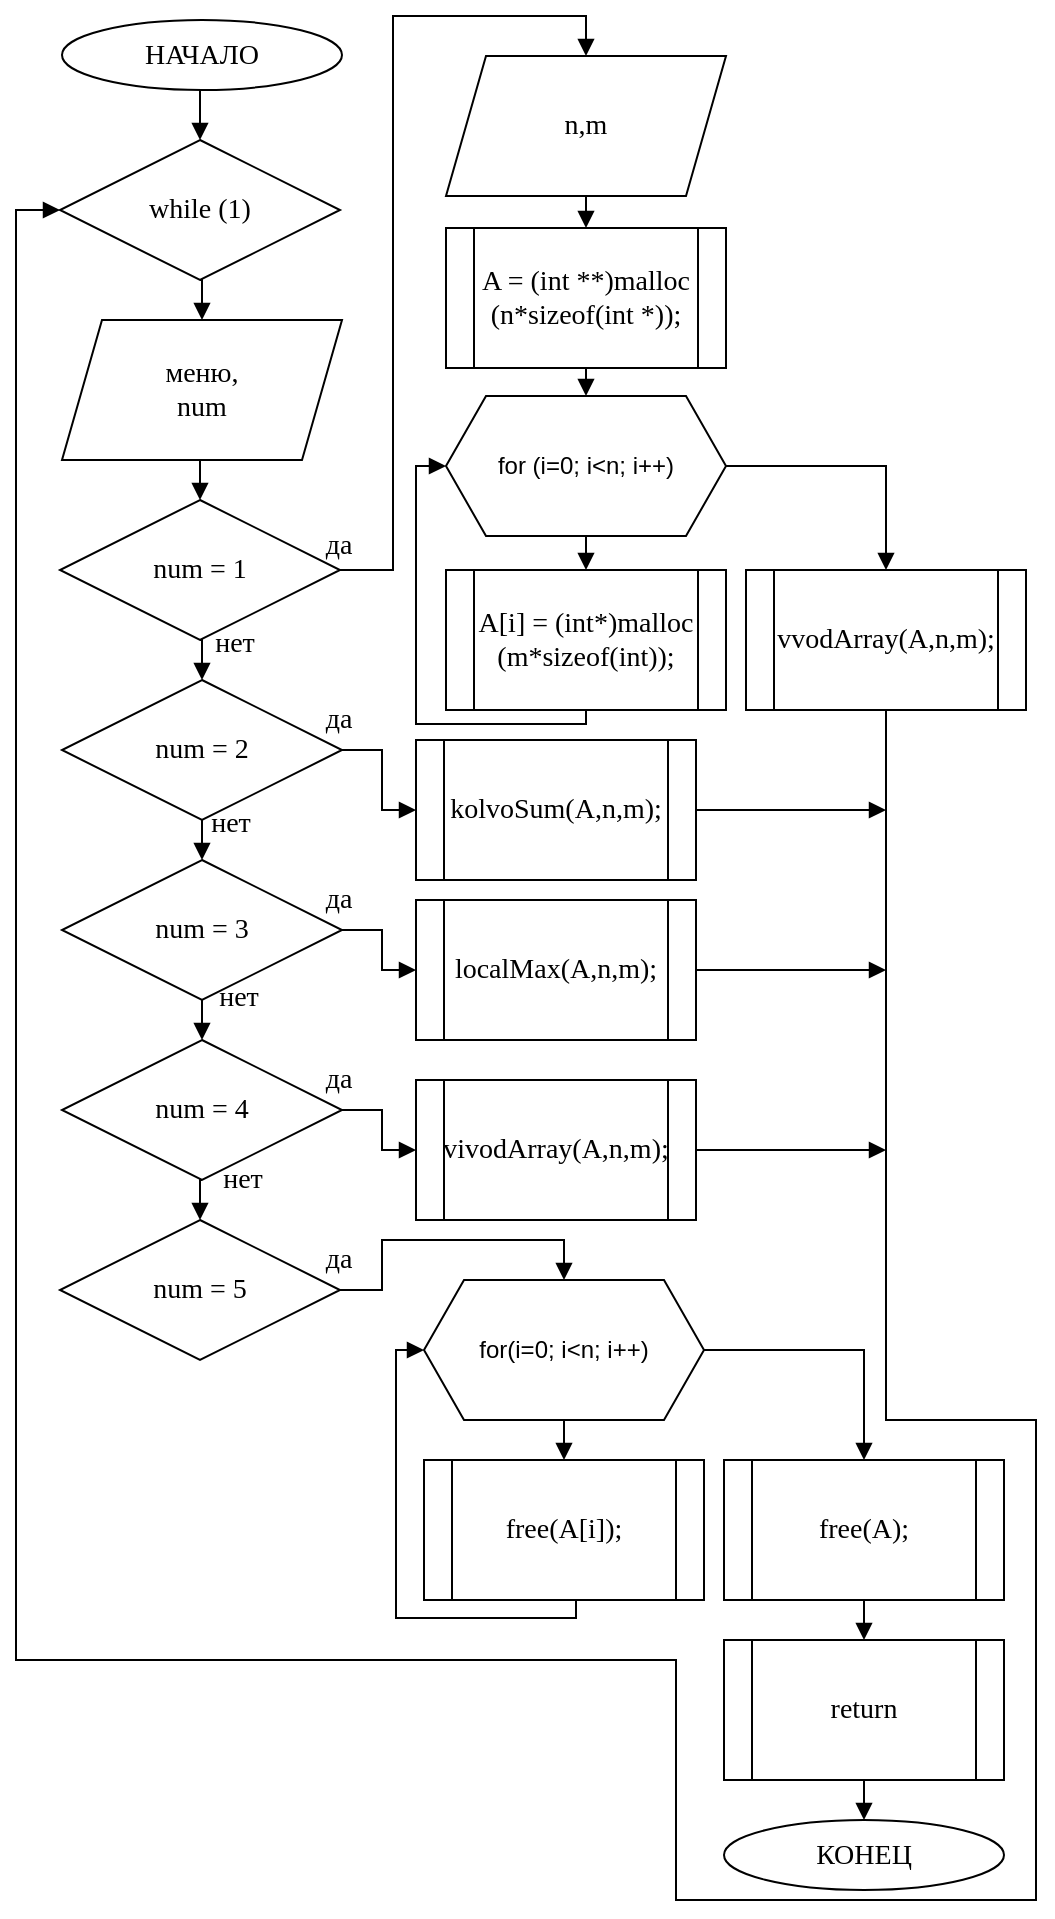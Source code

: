 <mxfile version="13.9.9" type="device" pages="5"><diagram id="yG6jy1OGsoO4sqgGyUKB" name="main"><mxGraphModel dx="525" dy="887" grid="1" gridSize="10" guides="1" tooltips="1" connect="1" arrows="1" fold="1" page="1" pageScale="1" pageWidth="827" pageHeight="1169" math="0" shadow="0"><root><mxCell id="0"/><mxCell id="1" parent="0"/><mxCell id="1uyMwCN823jlHQKxCMM--2" style="edgeStyle=orthogonalEdgeStyle;rounded=0;orthogonalLoop=1;jettySize=auto;html=1;exitX=0.5;exitY=1;exitDx=0;exitDy=0;entryX=0.5;entryY=0;entryDx=0;entryDy=0;endArrow=block;endFill=1;" edge="1" parent="1" source="1uyMwCN823jlHQKxCMM--3" target="1uyMwCN823jlHQKxCMM--5"><mxGeometry relative="1" as="geometry"/></mxCell><mxCell id="1uyMwCN823jlHQKxCMM--3" value="НАЧАЛО" style="ellipse;whiteSpace=wrap;html=1;fontSize=14;fontFamily=Times New Roman;labelBorderColor=none;strokeWidth=1;" vertex="1" parent="1"><mxGeometry x="43" y="22" width="140" height="35" as="geometry"/></mxCell><mxCell id="1uyMwCN823jlHQKxCMM--4" style="edgeStyle=orthogonalEdgeStyle;rounded=0;orthogonalLoop=1;jettySize=auto;html=1;exitX=0.5;exitY=1;exitDx=0;exitDy=0;entryX=0.5;entryY=0;entryDx=0;entryDy=0;endArrow=block;endFill=1;" edge="1" parent="1" source="1uyMwCN823jlHQKxCMM--5" target="1uyMwCN823jlHQKxCMM--7"><mxGeometry relative="1" as="geometry"/></mxCell><mxCell id="1uyMwCN823jlHQKxCMM--5" value="while (1)" style="rhombus;whiteSpace=wrap;html=1;strokeWidth=1;fontFamily=Times New Roman;fontSize=14;" vertex="1" parent="1"><mxGeometry x="42" y="82" width="140" height="70" as="geometry"/></mxCell><mxCell id="1uyMwCN823jlHQKxCMM--6" style="edgeStyle=orthogonalEdgeStyle;rounded=0;orthogonalLoop=1;jettySize=auto;html=1;exitX=0.5;exitY=1;exitDx=0;exitDy=0;entryX=0.5;entryY=0;entryDx=0;entryDy=0;endArrow=block;endFill=1;" edge="1" parent="1" source="1uyMwCN823jlHQKxCMM--7" target="1uyMwCN823jlHQKxCMM--10"><mxGeometry relative="1" as="geometry"/></mxCell><mxCell id="1uyMwCN823jlHQKxCMM--7" value="меню,&lt;br&gt;num" style="shape=parallelogram;perimeter=parallelogramPerimeter;whiteSpace=wrap;html=1;fixedSize=1;strokeWidth=1;fontFamily=Times New Roman;fontSize=14;" vertex="1" parent="1"><mxGeometry x="43" y="172" width="140" height="70" as="geometry"/></mxCell><mxCell id="1uyMwCN823jlHQKxCMM--8" style="edgeStyle=orthogonalEdgeStyle;rounded=0;orthogonalLoop=1;jettySize=auto;html=1;exitX=0.5;exitY=1;exitDx=0;exitDy=0;entryX=0.5;entryY=0;entryDx=0;entryDy=0;endArrow=block;endFill=1;" edge="1" parent="1" source="1uyMwCN823jlHQKxCMM--10" target="1uyMwCN823jlHQKxCMM--13"><mxGeometry relative="1" as="geometry"/></mxCell><mxCell id="1uyMwCN823jlHQKxCMM--94" style="edgeStyle=orthogonalEdgeStyle;rounded=0;orthogonalLoop=1;jettySize=auto;html=1;exitX=1;exitY=0.5;exitDx=0;exitDy=0;entryX=0.5;entryY=0;entryDx=0;entryDy=0;endArrow=block;endFill=1;" edge="1" parent="1" source="1uyMwCN823jlHQKxCMM--10" target="1uyMwCN823jlHQKxCMM--84"><mxGeometry relative="1" as="geometry"/></mxCell><mxCell id="1uyMwCN823jlHQKxCMM--10" value="&lt;span&gt;num = 1&lt;/span&gt;" style="rhombus;whiteSpace=wrap;html=1;strokeWidth=1;fontFamily=Times New Roman;fontSize=14;" vertex="1" parent="1"><mxGeometry x="42" y="262" width="140" height="70" as="geometry"/></mxCell><mxCell id="1uyMwCN823jlHQKxCMM--11" style="edgeStyle=orthogonalEdgeStyle;rounded=0;orthogonalLoop=1;jettySize=auto;html=1;exitX=0.5;exitY=1;exitDx=0;exitDy=0;entryX=0.5;entryY=0;entryDx=0;entryDy=0;endArrow=block;endFill=1;" edge="1" parent="1" source="1uyMwCN823jlHQKxCMM--13" target="1uyMwCN823jlHQKxCMM--16"><mxGeometry relative="1" as="geometry"/></mxCell><mxCell id="1uyMwCN823jlHQKxCMM--98" style="edgeStyle=orthogonalEdgeStyle;rounded=0;orthogonalLoop=1;jettySize=auto;html=1;exitX=1;exitY=0.5;exitDx=0;exitDy=0;entryX=0;entryY=0.5;entryDx=0;entryDy=0;endArrow=block;endFill=1;" edge="1" parent="1" source="1uyMwCN823jlHQKxCMM--13" target="1uyMwCN823jlHQKxCMM--82"><mxGeometry relative="1" as="geometry"/></mxCell><mxCell id="1uyMwCN823jlHQKxCMM--13" value="&lt;span&gt;num = 2&lt;/span&gt;" style="rhombus;whiteSpace=wrap;html=1;strokeWidth=1;fontFamily=Times New Roman;fontSize=14;" vertex="1" parent="1"><mxGeometry x="43" y="352" width="140" height="70" as="geometry"/></mxCell><mxCell id="1uyMwCN823jlHQKxCMM--14" style="edgeStyle=orthogonalEdgeStyle;rounded=0;orthogonalLoop=1;jettySize=auto;html=1;exitX=0.5;exitY=1;exitDx=0;exitDy=0;entryX=0.5;entryY=0;entryDx=0;entryDy=0;endArrow=block;endFill=1;" edge="1" parent="1" source="1uyMwCN823jlHQKxCMM--16" target="1uyMwCN823jlHQKxCMM--19"><mxGeometry relative="1" as="geometry"/></mxCell><mxCell id="1uyMwCN823jlHQKxCMM--97" style="edgeStyle=orthogonalEdgeStyle;rounded=0;orthogonalLoop=1;jettySize=auto;html=1;exitX=1;exitY=0.5;exitDx=0;exitDy=0;endArrow=block;endFill=1;" edge="1" parent="1" source="1uyMwCN823jlHQKxCMM--16" target="1uyMwCN823jlHQKxCMM--83"><mxGeometry relative="1" as="geometry"/></mxCell><mxCell id="1uyMwCN823jlHQKxCMM--16" value="&lt;span&gt;num = 3&lt;/span&gt;" style="rhombus;whiteSpace=wrap;html=1;strokeWidth=1;fontFamily=Times New Roman;fontSize=14;" vertex="1" parent="1"><mxGeometry x="43" y="442" width="140" height="70" as="geometry"/></mxCell><mxCell id="1uyMwCN823jlHQKxCMM--17" style="edgeStyle=orthogonalEdgeStyle;rounded=0;orthogonalLoop=1;jettySize=auto;html=1;exitX=0.5;exitY=1;exitDx=0;exitDy=0;entryX=0.5;entryY=0;entryDx=0;entryDy=0;endArrow=block;endFill=1;" edge="1" parent="1" source="1uyMwCN823jlHQKxCMM--19" target="1uyMwCN823jlHQKxCMM--22"><mxGeometry relative="1" as="geometry"/></mxCell><mxCell id="1uyMwCN823jlHQKxCMM--102" style="edgeStyle=orthogonalEdgeStyle;rounded=0;orthogonalLoop=1;jettySize=auto;html=1;exitX=1;exitY=0.5;exitDx=0;exitDy=0;entryX=0;entryY=0.5;entryDx=0;entryDy=0;endArrow=block;endFill=1;" edge="1" parent="1" source="1uyMwCN823jlHQKxCMM--19" target="1uyMwCN823jlHQKxCMM--99"><mxGeometry relative="1" as="geometry"/></mxCell><mxCell id="1uyMwCN823jlHQKxCMM--19" value="&lt;span&gt;num = 4&lt;/span&gt;" style="rhombus;whiteSpace=wrap;html=1;strokeWidth=1;fontFamily=Times New Roman;fontSize=14;" vertex="1" parent="1"><mxGeometry x="43" y="532" width="140" height="70" as="geometry"/></mxCell><mxCell id="1uyMwCN823jlHQKxCMM--112" style="edgeStyle=orthogonalEdgeStyle;rounded=0;orthogonalLoop=1;jettySize=auto;html=1;exitX=1;exitY=0.5;exitDx=0;exitDy=0;entryX=0.5;entryY=0;entryDx=0;entryDy=0;endArrow=block;endFill=1;" edge="1" parent="1" source="1uyMwCN823jlHQKxCMM--22" target="1uyMwCN823jlHQKxCMM--104"><mxGeometry relative="1" as="geometry"/></mxCell><mxCell id="1uyMwCN823jlHQKxCMM--22" value="&lt;span&gt;num = 5&lt;/span&gt;" style="rhombus;whiteSpace=wrap;html=1;strokeWidth=1;fontFamily=Times New Roman;fontSize=14;" vertex="1" parent="1"><mxGeometry x="42" y="622" width="140" height="70" as="geometry"/></mxCell><mxCell id="1uyMwCN823jlHQKxCMM--66" value="да" style="text;html=1;align=center;verticalAlign=middle;resizable=0;points=[];autosize=1;fontSize=14;fontFamily=Times New Roman;" vertex="1" parent="1"><mxGeometry x="166" y="275" width="30" height="20" as="geometry"/></mxCell><mxCell id="1uyMwCN823jlHQKxCMM--67" value="нет" style="text;html=1;align=center;verticalAlign=middle;resizable=0;points=[];autosize=1;fontSize=14;fontFamily=Times New Roman;" vertex="1" parent="1"><mxGeometry x="109" y="324" width="40" height="20" as="geometry"/></mxCell><mxCell id="1uyMwCN823jlHQKxCMM--68" value="да" style="text;html=1;align=center;verticalAlign=middle;resizable=0;points=[];autosize=1;fontSize=14;fontFamily=Times New Roman;" vertex="1" parent="1"><mxGeometry x="166" y="362" width="30" height="20" as="geometry"/></mxCell><mxCell id="1uyMwCN823jlHQKxCMM--69" value="нет" style="text;html=1;align=center;verticalAlign=middle;resizable=0;points=[];autosize=1;fontSize=14;fontFamily=Times New Roman;" vertex="1" parent="1"><mxGeometry x="107" y="414" width="40" height="20" as="geometry"/></mxCell><mxCell id="1uyMwCN823jlHQKxCMM--71" value="нет" style="text;html=1;align=center;verticalAlign=middle;resizable=0;points=[];autosize=1;fontSize=14;fontFamily=Times New Roman;" vertex="1" parent="1"><mxGeometry x="111" y="501" width="40" height="20" as="geometry"/></mxCell><mxCell id="1uyMwCN823jlHQKxCMM--72" value="да" style="text;html=1;align=center;verticalAlign=middle;resizable=0;points=[];autosize=1;fontSize=14;fontFamily=Times New Roman;" vertex="1" parent="1"><mxGeometry x="166" y="542" width="30" height="20" as="geometry"/></mxCell><mxCell id="1uyMwCN823jlHQKxCMM--73" value="да" style="text;html=1;align=center;verticalAlign=middle;resizable=0;points=[];autosize=1;fontSize=14;fontFamily=Times New Roman;" vertex="1" parent="1"><mxGeometry x="166" y="632" width="30" height="20" as="geometry"/></mxCell><mxCell id="1uyMwCN823jlHQKxCMM--74" value="нет" style="text;html=1;align=center;verticalAlign=middle;resizable=0;points=[];autosize=1;fontSize=14;fontFamily=Times New Roman;" vertex="1" parent="1"><mxGeometry x="113" y="592" width="40" height="20" as="geometry"/></mxCell><mxCell id="1uyMwCN823jlHQKxCMM--77" style="edgeStyle=orthogonalEdgeStyle;rounded=0;orthogonalLoop=1;jettySize=auto;html=1;exitX=0.5;exitY=1;exitDx=0;exitDy=0;entryX=0.5;entryY=0;entryDx=0;entryDy=0;endArrow=block;endFill=1;" edge="1" parent="1" source="1uyMwCN823jlHQKxCMM--78" target="1uyMwCN823jlHQKxCMM--79"><mxGeometry relative="1" as="geometry"/></mxCell><mxCell id="1uyMwCN823jlHQKxCMM--78" value="return" style="shape=process;whiteSpace=wrap;html=1;backgroundOutline=1;strokeWidth=1;fontFamily=Times New Roman;fontSize=14;" vertex="1" parent="1"><mxGeometry x="374.0" y="832" width="140" height="70" as="geometry"/></mxCell><mxCell id="1uyMwCN823jlHQKxCMM--79" value="КОНЕЦ" style="ellipse;whiteSpace=wrap;html=1;fontSize=14;fontFamily=Times New Roman;labelBorderColor=none;strokeWidth=1;" vertex="1" parent="1"><mxGeometry x="374" y="922" width="140" height="35" as="geometry"/></mxCell><mxCell id="1uyMwCN823jlHQKxCMM--92" style="edgeStyle=orthogonalEdgeStyle;rounded=0;orthogonalLoop=1;jettySize=auto;html=1;exitX=0.5;exitY=1;exitDx=0;exitDy=0;entryX=0;entryY=0.5;entryDx=0;entryDy=0;endArrow=block;endFill=1;" edge="1" parent="1" source="1uyMwCN823jlHQKxCMM--80" target="1uyMwCN823jlHQKxCMM--86"><mxGeometry relative="1" as="geometry"><Array as="points"><mxPoint x="305" y="374"/><mxPoint x="220" y="374"/><mxPoint x="220" y="245"/></Array></mxGeometry></mxCell><mxCell id="1uyMwCN823jlHQKxCMM--80" value="A[i] = (int*)malloc&lt;br&gt;(m*sizeof(int));" style="shape=process;whiteSpace=wrap;html=1;backgroundOutline=1;strokeWidth=1;fontFamily=Times New Roman;fontSize=14;" vertex="1" parent="1"><mxGeometry x="235.0" y="297" width="140" height="70" as="geometry"/></mxCell><mxCell id="1uyMwCN823jlHQKxCMM--113" style="edgeStyle=orthogonalEdgeStyle;rounded=0;orthogonalLoop=1;jettySize=auto;html=1;exitX=0.5;exitY=1;exitDx=0;exitDy=0;entryX=0;entryY=0.5;entryDx=0;entryDy=0;endArrow=block;endFill=1;" edge="1" parent="1" source="1uyMwCN823jlHQKxCMM--81" target="1uyMwCN823jlHQKxCMM--5"><mxGeometry relative="1" as="geometry"><Array as="points"><mxPoint x="455" y="722"/><mxPoint x="530" y="722"/><mxPoint x="530" y="962"/><mxPoint x="350" y="962"/><mxPoint x="350" y="842"/><mxPoint x="20" y="842"/><mxPoint x="20" y="117"/></Array></mxGeometry></mxCell><mxCell id="1uyMwCN823jlHQKxCMM--81" value="vvodArray(A,n,m);" style="shape=process;whiteSpace=wrap;html=1;backgroundOutline=1;strokeWidth=1;fontFamily=Times New Roman;fontSize=14;" vertex="1" parent="1"><mxGeometry x="385.0" y="297" width="140" height="70" as="geometry"/></mxCell><mxCell id="1uyMwCN823jlHQKxCMM--116" style="edgeStyle=orthogonalEdgeStyle;rounded=0;orthogonalLoop=1;jettySize=auto;html=1;exitX=1;exitY=0.5;exitDx=0;exitDy=0;endArrow=block;endFill=1;" edge="1" parent="1" source="1uyMwCN823jlHQKxCMM--82"><mxGeometry relative="1" as="geometry"><mxPoint x="455" y="417" as="targetPoint"/></mxGeometry></mxCell><mxCell id="1uyMwCN823jlHQKxCMM--82" value="kolvoSum(A,n,m);" style="shape=process;whiteSpace=wrap;html=1;backgroundOutline=1;strokeWidth=1;fontFamily=Times New Roman;fontSize=14;" vertex="1" parent="1"><mxGeometry x="220.0" y="382" width="140" height="70" as="geometry"/></mxCell><mxCell id="1uyMwCN823jlHQKxCMM--117" style="edgeStyle=orthogonalEdgeStyle;rounded=0;orthogonalLoop=1;jettySize=auto;html=1;exitX=1;exitY=0.5;exitDx=0;exitDy=0;endArrow=block;endFill=1;" edge="1" parent="1" source="1uyMwCN823jlHQKxCMM--83"><mxGeometry relative="1" as="geometry"><mxPoint x="455" y="497" as="targetPoint"/></mxGeometry></mxCell><mxCell id="1uyMwCN823jlHQKxCMM--83" value="localMax(A,n,m);" style="shape=process;whiteSpace=wrap;html=1;backgroundOutline=1;strokeWidth=1;fontFamily=Times New Roman;fontSize=14;" vertex="1" parent="1"><mxGeometry x="220.0" y="462" width="140" height="70" as="geometry"/></mxCell><mxCell id="1uyMwCN823jlHQKxCMM--87" style="edgeStyle=orthogonalEdgeStyle;rounded=0;orthogonalLoop=1;jettySize=auto;html=1;exitX=0.5;exitY=1;exitDx=0;exitDy=0;endArrow=block;endFill=1;entryX=0.5;entryY=0;entryDx=0;entryDy=0;" edge="1" parent="1" source="1uyMwCN823jlHQKxCMM--84" target="1uyMwCN823jlHQKxCMM--85"><mxGeometry relative="1" as="geometry"><mxPoint x="306" y="124" as="targetPoint"/></mxGeometry></mxCell><mxCell id="1uyMwCN823jlHQKxCMM--84" value="n,m" style="shape=parallelogram;perimeter=parallelogramPerimeter;whiteSpace=wrap;html=1;fixedSize=1;strokeWidth=1;fontFamily=Times New Roman;fontSize=14;" vertex="1" parent="1"><mxGeometry x="235" y="40" width="140" height="70" as="geometry"/></mxCell><mxCell id="1uyMwCN823jlHQKxCMM--90" style="edgeStyle=orthogonalEdgeStyle;rounded=0;orthogonalLoop=1;jettySize=auto;html=1;exitX=0.5;exitY=1;exitDx=0;exitDy=0;endArrow=block;endFill=1;" edge="1" parent="1" source="1uyMwCN823jlHQKxCMM--85"><mxGeometry relative="1" as="geometry"><mxPoint x="305" y="210" as="targetPoint"/></mxGeometry></mxCell><mxCell id="1uyMwCN823jlHQKxCMM--85" value="A = (int **)malloc&lt;br&gt;(n*sizeof(int *));" style="shape=process;whiteSpace=wrap;html=1;backgroundOutline=1;strokeWidth=1;fontFamily=Times New Roman;fontSize=14;" vertex="1" parent="1"><mxGeometry x="235.0" y="126" width="140" height="70" as="geometry"/></mxCell><mxCell id="1uyMwCN823jlHQKxCMM--91" style="edgeStyle=orthogonalEdgeStyle;rounded=0;orthogonalLoop=1;jettySize=auto;html=1;exitX=0.5;exitY=1;exitDx=0;exitDy=0;entryX=0.5;entryY=0;entryDx=0;entryDy=0;endArrow=block;endFill=1;" edge="1" parent="1" source="1uyMwCN823jlHQKxCMM--86" target="1uyMwCN823jlHQKxCMM--80"><mxGeometry relative="1" as="geometry"/></mxCell><mxCell id="1uyMwCN823jlHQKxCMM--93" style="edgeStyle=orthogonalEdgeStyle;rounded=0;orthogonalLoop=1;jettySize=auto;html=1;exitX=1;exitY=0.5;exitDx=0;exitDy=0;endArrow=block;endFill=1;entryX=0.5;entryY=0;entryDx=0;entryDy=0;" edge="1" parent="1" source="1uyMwCN823jlHQKxCMM--86" target="1uyMwCN823jlHQKxCMM--81"><mxGeometry relative="1" as="geometry"><mxPoint x="415" y="300" as="targetPoint"/></mxGeometry></mxCell><mxCell id="1uyMwCN823jlHQKxCMM--86" value="for (i=0; i&amp;lt;n; i++)" style="shape=hexagon;perimeter=hexagonPerimeter2;whiteSpace=wrap;html=1;fixedSize=1;" vertex="1" parent="1"><mxGeometry x="235" y="210.0" width="140" height="70" as="geometry"/></mxCell><mxCell id="1uyMwCN823jlHQKxCMM--118" style="edgeStyle=orthogonalEdgeStyle;rounded=0;orthogonalLoop=1;jettySize=auto;html=1;exitX=1;exitY=0.5;exitDx=0;exitDy=0;endArrow=block;endFill=1;" edge="1" parent="1" source="1uyMwCN823jlHQKxCMM--99"><mxGeometry relative="1" as="geometry"><mxPoint x="455" y="587" as="targetPoint"/></mxGeometry></mxCell><mxCell id="1uyMwCN823jlHQKxCMM--99" value="vivodArray(A,n,m);" style="shape=process;whiteSpace=wrap;html=1;backgroundOutline=1;strokeWidth=1;fontFamily=Times New Roman;fontSize=14;" vertex="1" parent="1"><mxGeometry x="220.0" y="552" width="140" height="70" as="geometry"/></mxCell><mxCell id="1uyMwCN823jlHQKxCMM--100" value="да" style="text;html=1;align=center;verticalAlign=middle;resizable=0;points=[];autosize=1;fontSize=14;fontFamily=Times New Roman;" vertex="1" parent="1"><mxGeometry x="166" y="452" width="30" height="20" as="geometry"/></mxCell><mxCell id="1uyMwCN823jlHQKxCMM--107" style="edgeStyle=orthogonalEdgeStyle;rounded=0;orthogonalLoop=1;jettySize=auto;html=1;exitX=0.5;exitY=1;exitDx=0;exitDy=0;entryX=0.5;entryY=0;entryDx=0;entryDy=0;endArrow=block;endFill=1;" edge="1" parent="1" source="1uyMwCN823jlHQKxCMM--104" target="1uyMwCN823jlHQKxCMM--105"><mxGeometry relative="1" as="geometry"/></mxCell><mxCell id="1uyMwCN823jlHQKxCMM--109" style="edgeStyle=orthogonalEdgeStyle;rounded=0;orthogonalLoop=1;jettySize=auto;html=1;exitX=1;exitY=0.5;exitDx=0;exitDy=0;entryX=0.5;entryY=0;entryDx=0;entryDy=0;endArrow=block;endFill=1;" edge="1" parent="1" source="1uyMwCN823jlHQKxCMM--104" target="1uyMwCN823jlHQKxCMM--106"><mxGeometry relative="1" as="geometry"/></mxCell><mxCell id="1uyMwCN823jlHQKxCMM--104" value="for(i=0; i&amp;lt;n; i++)" style="shape=hexagon;perimeter=hexagonPerimeter2;whiteSpace=wrap;html=1;fixedSize=1;" vertex="1" parent="1"><mxGeometry x="224" y="652.0" width="140" height="70" as="geometry"/></mxCell><mxCell id="1uyMwCN823jlHQKxCMM--108" style="edgeStyle=orthogonalEdgeStyle;rounded=0;orthogonalLoop=1;jettySize=auto;html=1;exitX=0.5;exitY=1;exitDx=0;exitDy=0;endArrow=block;endFill=1;" edge="1" parent="1"><mxGeometry relative="1" as="geometry"><mxPoint x="300.0" y="812" as="sourcePoint"/><mxPoint x="224" y="687" as="targetPoint"/><Array as="points"><mxPoint x="300" y="821"/><mxPoint x="210" y="821"/><mxPoint x="210" y="687"/></Array></mxGeometry></mxCell><mxCell id="1uyMwCN823jlHQKxCMM--105" value="free(A[i]);" style="shape=process;whiteSpace=wrap;html=1;backgroundOutline=1;strokeWidth=1;fontFamily=Times New Roman;fontSize=14;" vertex="1" parent="1"><mxGeometry x="224.0" y="742" width="140" height="70" as="geometry"/></mxCell><mxCell id="1uyMwCN823jlHQKxCMM--110" style="edgeStyle=orthogonalEdgeStyle;rounded=0;orthogonalLoop=1;jettySize=auto;html=1;exitX=0.5;exitY=1;exitDx=0;exitDy=0;entryX=0.5;entryY=0;entryDx=0;entryDy=0;endArrow=block;endFill=1;" edge="1" parent="1" source="1uyMwCN823jlHQKxCMM--106" target="1uyMwCN823jlHQKxCMM--78"><mxGeometry relative="1" as="geometry"/></mxCell><mxCell id="1uyMwCN823jlHQKxCMM--106" value="free(A);" style="shape=process;whiteSpace=wrap;html=1;backgroundOutline=1;strokeWidth=1;fontFamily=Times New Roman;fontSize=14;" vertex="1" parent="1"><mxGeometry x="374.0" y="742" width="140" height="70" as="geometry"/></mxCell></root></mxGraphModel></diagram><diagram id="A8A2MqktVMoiJEZGWf7J" name="ввод"><mxGraphModel dx="750" dy="1267" grid="1" gridSize="10" guides="1" tooltips="1" connect="1" arrows="1" fold="1" page="1" pageScale="1" pageWidth="827" pageHeight="1169" math="0" shadow="0"><root><mxCell id="h7mo85aTlhkai6Vdo-GR-0"/><mxCell id="h7mo85aTlhkai6Vdo-GR-1" parent="h7mo85aTlhkai6Vdo-GR-0"/><mxCell id="h7mo85aTlhkai6Vdo-GR-6" style="edgeStyle=orthogonalEdgeStyle;rounded=0;orthogonalLoop=1;jettySize=auto;html=1;exitX=0.5;exitY=1;exitDx=0;exitDy=0;entryX=0.5;entryY=0;entryDx=0;entryDy=0;endArrow=block;endFill=1;" edge="1" parent="h7mo85aTlhkai6Vdo-GR-1" source="h7mo85aTlhkai6Vdo-GR-2" target="h7mo85aTlhkai6Vdo-GR-4"><mxGeometry relative="1" as="geometry"/></mxCell><mxCell id="h7mo85aTlhkai6Vdo-GR-2" value="vvodArray&lt;br&gt;НАЧАЛО" style="ellipse;whiteSpace=wrap;html=1;fontSize=14;fontFamily=Times New Roman;labelBorderColor=none;strokeWidth=1;" vertex="1" parent="h7mo85aTlhkai6Vdo-GR-1"><mxGeometry x="78" y="60" width="140" height="35" as="geometry"/></mxCell><mxCell id="h7mo85aTlhkai6Vdo-GR-3" value="vvodArray&lt;br&gt;КОНЕЦ" style="ellipse;whiteSpace=wrap;html=1;fontSize=14;fontFamily=Times New Roman;labelBorderColor=none;strokeWidth=1;" vertex="1" parent="h7mo85aTlhkai6Vdo-GR-1"><mxGeometry x="208" y="170" width="140" height="35" as="geometry"/></mxCell><mxCell id="h7mo85aTlhkai6Vdo-GR-7" style="edgeStyle=orthogonalEdgeStyle;rounded=0;orthogonalLoop=1;jettySize=auto;html=1;exitX=0.5;exitY=1;exitDx=0;exitDy=0;endArrow=block;endFill=1;" edge="1" parent="h7mo85aTlhkai6Vdo-GR-1" source="h7mo85aTlhkai6Vdo-GR-4" target="h7mo85aTlhkai6Vdo-GR-5"><mxGeometry relative="1" as="geometry"/></mxCell><mxCell id="h7mo85aTlhkai6Vdo-GR-13" style="edgeStyle=orthogonalEdgeStyle;rounded=0;orthogonalLoop=1;jettySize=auto;html=1;exitX=1;exitY=0.5;exitDx=0;exitDy=0;entryX=0.5;entryY=0;entryDx=0;entryDy=0;endArrow=block;endFill=1;" edge="1" parent="h7mo85aTlhkai6Vdo-GR-1" source="h7mo85aTlhkai6Vdo-GR-4" target="h7mo85aTlhkai6Vdo-GR-3"><mxGeometry relative="1" as="geometry"/></mxCell><mxCell id="h7mo85aTlhkai6Vdo-GR-4" value="for(i=0; i&amp;lt;n; i++)" style="shape=hexagon;perimeter=hexagonPerimeter2;whiteSpace=wrap;html=1;fixedSize=1;" vertex="1" parent="h7mo85aTlhkai6Vdo-GR-1"><mxGeometry x="78" y="110.0" width="140" height="70" as="geometry"/></mxCell><mxCell id="h7mo85aTlhkai6Vdo-GR-9" style="edgeStyle=orthogonalEdgeStyle;rounded=0;orthogonalLoop=1;jettySize=auto;html=1;exitX=0.5;exitY=1;exitDx=0;exitDy=0;entryX=0.5;entryY=0;entryDx=0;entryDy=0;endArrow=block;endFill=1;" edge="1" parent="h7mo85aTlhkai6Vdo-GR-1" source="h7mo85aTlhkai6Vdo-GR-5" target="h7mo85aTlhkai6Vdo-GR-8"><mxGeometry relative="1" as="geometry"/></mxCell><mxCell id="h7mo85aTlhkai6Vdo-GR-12" style="edgeStyle=orthogonalEdgeStyle;rounded=0;orthogonalLoop=1;jettySize=auto;html=1;exitX=1;exitY=0.5;exitDx=0;exitDy=0;endArrow=block;endFill=1;entryX=0;entryY=0.5;entryDx=0;entryDy=0;" edge="1" parent="h7mo85aTlhkai6Vdo-GR-1" source="h7mo85aTlhkai6Vdo-GR-5" target="h7mo85aTlhkai6Vdo-GR-4"><mxGeometry relative="1" as="geometry"><mxPoint x="48" y="400" as="targetPoint"/><Array as="points"><mxPoint x="224" y="235"/><mxPoint x="224" y="371"/><mxPoint x="60" y="371"/><mxPoint x="60" y="145"/></Array></mxGeometry></mxCell><mxCell id="h7mo85aTlhkai6Vdo-GR-5" value="for(j=0; j&amp;lt;m; j++)" style="shape=hexagon;perimeter=hexagonPerimeter2;whiteSpace=wrap;html=1;fixedSize=1;" vertex="1" parent="h7mo85aTlhkai6Vdo-GR-1"><mxGeometry x="78" y="200.0" width="140" height="70" as="geometry"/></mxCell><mxCell id="h7mo85aTlhkai6Vdo-GR-10" style="edgeStyle=orthogonalEdgeStyle;rounded=0;orthogonalLoop=1;jettySize=auto;html=1;exitX=0.5;exitY=1;exitDx=0;exitDy=0;entryX=0;entryY=0.5;entryDx=0;entryDy=0;endArrow=block;endFill=1;" edge="1" parent="h7mo85aTlhkai6Vdo-GR-1" source="h7mo85aTlhkai6Vdo-GR-8" target="h7mo85aTlhkai6Vdo-GR-5"><mxGeometry relative="1" as="geometry"><Array as="points"><mxPoint x="148" y="367"/><mxPoint x="63" y="367"/><mxPoint x="63" y="235"/></Array></mxGeometry></mxCell><mxCell id="h7mo85aTlhkai6Vdo-GR-8" value="A[i][j]" style="shape=parallelogram;perimeter=parallelogramPerimeter;whiteSpace=wrap;html=1;fixedSize=1;strokeWidth=1;fontFamily=Times New Roman;fontSize=14;" vertex="1" parent="h7mo85aTlhkai6Vdo-GR-1"><mxGeometry x="78" y="290" width="140" height="70" as="geometry"/></mxCell></root></mxGraphModel></diagram><diagram id="p9JCgt8P5Qh8OeOb9I8c" name="вывод"><mxGraphModel dx="525" dy="887" grid="1" gridSize="10" guides="1" tooltips="1" connect="1" arrows="1" fold="1" page="1" pageScale="1" pageWidth="827" pageHeight="1169" math="0" shadow="0"><root><mxCell id="rXqGkybELONeXIQo8zXQ-0"/><mxCell id="rXqGkybELONeXIQo8zXQ-1" parent="rXqGkybELONeXIQo8zXQ-0"/><mxCell id="IZ6fj08aH6ofmAjjWkL8-0" style="edgeStyle=orthogonalEdgeStyle;rounded=0;orthogonalLoop=1;jettySize=auto;html=1;exitX=0.5;exitY=1;exitDx=0;exitDy=0;entryX=0.5;entryY=0;entryDx=0;entryDy=0;endArrow=block;endFill=1;" edge="1" parent="rXqGkybELONeXIQo8zXQ-1" source="IZ6fj08aH6ofmAjjWkL8-1" target="IZ6fj08aH6ofmAjjWkL8-5"><mxGeometry relative="1" as="geometry"/></mxCell><mxCell id="IZ6fj08aH6ofmAjjWkL8-1" value="vivodArray&lt;br&gt;НАЧАЛО" style="ellipse;whiteSpace=wrap;html=1;fontSize=14;fontFamily=Times New Roman;labelBorderColor=none;strokeWidth=1;" vertex="1" parent="rXqGkybELONeXIQo8zXQ-1"><mxGeometry x="78" y="60" width="140" height="35" as="geometry"/></mxCell><mxCell id="IZ6fj08aH6ofmAjjWkL8-2" value="vivodArray&lt;br&gt;КОНЕЦ" style="ellipse;whiteSpace=wrap;html=1;fontSize=14;fontFamily=Times New Roman;labelBorderColor=none;strokeWidth=1;" vertex="1" parent="rXqGkybELONeXIQo8zXQ-1"><mxGeometry x="208" y="170" width="140" height="35" as="geometry"/></mxCell><mxCell id="IZ6fj08aH6ofmAjjWkL8-3" style="edgeStyle=orthogonalEdgeStyle;rounded=0;orthogonalLoop=1;jettySize=auto;html=1;exitX=0.5;exitY=1;exitDx=0;exitDy=0;endArrow=block;endFill=1;" edge="1" parent="rXqGkybELONeXIQo8zXQ-1" source="IZ6fj08aH6ofmAjjWkL8-5" target="IZ6fj08aH6ofmAjjWkL8-8"><mxGeometry relative="1" as="geometry"/></mxCell><mxCell id="IZ6fj08aH6ofmAjjWkL8-4" style="edgeStyle=orthogonalEdgeStyle;rounded=0;orthogonalLoop=1;jettySize=auto;html=1;exitX=1;exitY=0.5;exitDx=0;exitDy=0;entryX=0.5;entryY=0;entryDx=0;entryDy=0;endArrow=block;endFill=1;" edge="1" parent="rXqGkybELONeXIQo8zXQ-1" source="IZ6fj08aH6ofmAjjWkL8-5" target="IZ6fj08aH6ofmAjjWkL8-2"><mxGeometry relative="1" as="geometry"/></mxCell><mxCell id="IZ6fj08aH6ofmAjjWkL8-5" value="for(i=0; i&amp;lt;n; i++)" style="shape=hexagon;perimeter=hexagonPerimeter2;whiteSpace=wrap;html=1;fixedSize=1;" vertex="1" parent="rXqGkybELONeXIQo8zXQ-1"><mxGeometry x="78" y="110.0" width="140" height="70" as="geometry"/></mxCell><mxCell id="IZ6fj08aH6ofmAjjWkL8-6" style="edgeStyle=orthogonalEdgeStyle;rounded=0;orthogonalLoop=1;jettySize=auto;html=1;exitX=0.5;exitY=1;exitDx=0;exitDy=0;entryX=0.5;entryY=0;entryDx=0;entryDy=0;endArrow=block;endFill=1;" edge="1" parent="rXqGkybELONeXIQo8zXQ-1" source="IZ6fj08aH6ofmAjjWkL8-8" target="IZ6fj08aH6ofmAjjWkL8-10"><mxGeometry relative="1" as="geometry"/></mxCell><mxCell id="IZ6fj08aH6ofmAjjWkL8-7" style="edgeStyle=orthogonalEdgeStyle;rounded=0;orthogonalLoop=1;jettySize=auto;html=1;exitX=1;exitY=0.5;exitDx=0;exitDy=0;endArrow=block;endFill=1;entryX=0;entryY=0.5;entryDx=0;entryDy=0;" edge="1" parent="rXqGkybELONeXIQo8zXQ-1" source="IZ6fj08aH6ofmAjjWkL8-8" target="IZ6fj08aH6ofmAjjWkL8-5"><mxGeometry relative="1" as="geometry"><mxPoint x="48" y="400" as="targetPoint"/><Array as="points"><mxPoint x="224" y="235"/><mxPoint x="224" y="371"/><mxPoint x="60" y="371"/><mxPoint x="60" y="145"/></Array></mxGeometry></mxCell><mxCell id="IZ6fj08aH6ofmAjjWkL8-8" value="for(j=0; j&amp;lt;m; j++)" style="shape=hexagon;perimeter=hexagonPerimeter2;whiteSpace=wrap;html=1;fixedSize=1;" vertex="1" parent="rXqGkybELONeXIQo8zXQ-1"><mxGeometry x="78" y="200.0" width="140" height="70" as="geometry"/></mxCell><mxCell id="IZ6fj08aH6ofmAjjWkL8-9" style="edgeStyle=orthogonalEdgeStyle;rounded=0;orthogonalLoop=1;jettySize=auto;html=1;exitX=0.5;exitY=1;exitDx=0;exitDy=0;entryX=0;entryY=0.5;entryDx=0;entryDy=0;endArrow=block;endFill=1;" edge="1" parent="rXqGkybELONeXIQo8zXQ-1" source="IZ6fj08aH6ofmAjjWkL8-10" target="IZ6fj08aH6ofmAjjWkL8-8"><mxGeometry relative="1" as="geometry"><Array as="points"><mxPoint x="148" y="367"/><mxPoint x="63" y="367"/><mxPoint x="63" y="235"/></Array></mxGeometry></mxCell><mxCell id="IZ6fj08aH6ofmAjjWkL8-10" value="A[i][j]" style="shape=parallelogram;perimeter=parallelogramPerimeter;whiteSpace=wrap;html=1;fixedSize=1;strokeWidth=1;fontFamily=Times New Roman;fontSize=14;" vertex="1" parent="rXqGkybELONeXIQo8zXQ-1"><mxGeometry x="78" y="290" width="140" height="70" as="geometry"/></mxCell></root></mxGraphModel></diagram><diagram id="UnTgD0lv0QohuvlrAlfv" name="колвосум"><mxGraphModel dx="618" dy="1044" grid="1" gridSize="10" guides="1" tooltips="1" connect="1" arrows="1" fold="1" page="1" pageScale="1" pageWidth="827" pageHeight="1169" math="0" shadow="0"><root><mxCell id="1IYeL_J0NbPlq3miS92U-0"/><mxCell id="1IYeL_J0NbPlq3miS92U-1" parent="1IYeL_J0NbPlq3miS92U-0"/><mxCell id="1IYeL_J0NbPlq3miS92U-2" value="kolvoSum&lt;br&gt;НАЧАЛО" style="ellipse;whiteSpace=wrap;html=1;fontSize=14;fontFamily=Times New Roman;labelBorderColor=none;strokeWidth=1;" vertex="1" parent="1IYeL_J0NbPlq3miS92U-1"><mxGeometry x="219" y="205" width="140" height="35" as="geometry"/></mxCell><mxCell id="1IYeL_J0NbPlq3miS92U-3" value="kolvoSum&lt;br&gt;КОНЕЦ" style="ellipse;whiteSpace=wrap;html=1;fontSize=14;fontFamily=Times New Roman;labelBorderColor=none;strokeWidth=1;" vertex="1" parent="1IYeL_J0NbPlq3miS92U-1"><mxGeometry x="343" y="320" width="140" height="35" as="geometry"/></mxCell><mxCell id="Ds2vbgsXqm8i8hJv-bDA-0" style="edgeStyle=orthogonalEdgeStyle;rounded=0;orthogonalLoop=1;jettySize=auto;html=1;exitX=0.5;exitY=1;exitDx=0;exitDy=0;entryX=0.5;entryY=0;entryDx=0;entryDy=0;endArrow=block;endFill=1;" edge="1" parent="1IYeL_J0NbPlq3miS92U-1" target="Ds2vbgsXqm8i8hJv-bDA-4" source="1IYeL_J0NbPlq3miS92U-2"><mxGeometry relative="1" as="geometry"><mxPoint x="288" y="240" as="sourcePoint"/></mxGeometry></mxCell><mxCell id="Ds2vbgsXqm8i8hJv-bDA-2" style="edgeStyle=orthogonalEdgeStyle;rounded=0;orthogonalLoop=1;jettySize=auto;html=1;exitX=0.5;exitY=1;exitDx=0;exitDy=0;endArrow=block;endFill=1;" edge="1" parent="1IYeL_J0NbPlq3miS92U-1" source="Ds2vbgsXqm8i8hJv-bDA-4" target="Ds2vbgsXqm8i8hJv-bDA-7"><mxGeometry relative="1" as="geometry"/></mxCell><mxCell id="Ds2vbgsXqm8i8hJv-bDA-3" style="edgeStyle=orthogonalEdgeStyle;rounded=0;orthogonalLoop=1;jettySize=auto;html=1;exitX=1;exitY=0.5;exitDx=0;exitDy=0;entryX=0.5;entryY=0;entryDx=0;entryDy=0;endArrow=block;endFill=1;" edge="1" parent="1IYeL_J0NbPlq3miS92U-1" source="Ds2vbgsXqm8i8hJv-bDA-4" target="1IYeL_J0NbPlq3miS92U-3"><mxGeometry relative="1" as="geometry"><mxPoint x="414" y="320.0" as="targetPoint"/></mxGeometry></mxCell><mxCell id="Ds2vbgsXqm8i8hJv-bDA-4" value="for(i=0; i&amp;lt;n; i++)" style="shape=hexagon;perimeter=hexagonPerimeter2;whiteSpace=wrap;html=1;fixedSize=1;" vertex="1" parent="1IYeL_J0NbPlq3miS92U-1"><mxGeometry x="218" y="255.0" width="140" height="70" as="geometry"/></mxCell><mxCell id="Ds2vbgsXqm8i8hJv-bDA-5" style="edgeStyle=orthogonalEdgeStyle;rounded=0;orthogonalLoop=1;jettySize=auto;html=1;exitX=0.5;exitY=1;exitDx=0;exitDy=0;entryX=0.5;entryY=0;entryDx=0;entryDy=0;endArrow=block;endFill=1;" edge="1" parent="1IYeL_J0NbPlq3miS92U-1" source="Ds2vbgsXqm8i8hJv-bDA-7"><mxGeometry relative="1" as="geometry"><mxPoint x="288" y="435" as="targetPoint"/></mxGeometry></mxCell><mxCell id="Ds2vbgsXqm8i8hJv-bDA-6" style="edgeStyle=orthogonalEdgeStyle;rounded=0;orthogonalLoop=1;jettySize=auto;html=1;exitX=1;exitY=0.5;exitDx=0;exitDy=0;endArrow=block;endFill=1;entryX=0;entryY=0.5;entryDx=0;entryDy=0;" edge="1" parent="1IYeL_J0NbPlq3miS92U-1" source="Ds2vbgsXqm8i8hJv-bDA-7" target="Ds2vbgsXqm8i8hJv-bDA-4"><mxGeometry relative="1" as="geometry"><mxPoint x="188" y="545" as="targetPoint"/><Array as="points"><mxPoint x="460" y="380"/><mxPoint x="460" y="580"/><mxPoint x="190" y="580"/><mxPoint x="190" y="290"/></Array></mxGeometry></mxCell><mxCell id="Ds2vbgsXqm8i8hJv-bDA-7" value="for(j=0; j&amp;lt;m; j++)" style="shape=hexagon;perimeter=hexagonPerimeter2;whiteSpace=wrap;html=1;fixedSize=1;" vertex="1" parent="1IYeL_J0NbPlq3miS92U-1"><mxGeometry x="218" y="345.0" width="140" height="70" as="geometry"/></mxCell><mxCell id="Ds2vbgsXqm8i8hJv-bDA-12" style="edgeStyle=orthogonalEdgeStyle;rounded=0;orthogonalLoop=1;jettySize=auto;html=1;exitX=1;exitY=0.5;exitDx=0;exitDy=0;entryX=0.5;entryY=0;entryDx=0;entryDy=0;endArrow=block;endFill=1;" edge="1" parent="1IYeL_J0NbPlq3miS92U-1" source="Ds2vbgsXqm8i8hJv-bDA-10" target="Ds2vbgsXqm8i8hJv-bDA-11"><mxGeometry relative="1" as="geometry"/></mxCell><mxCell id="Ds2vbgsXqm8i8hJv-bDA-15" style="edgeStyle=orthogonalEdgeStyle;rounded=0;orthogonalLoop=1;jettySize=auto;html=1;exitX=0;exitY=0.5;exitDx=0;exitDy=0;entryX=0;entryY=0.5;entryDx=0;entryDy=0;endArrow=block;endFill=1;" edge="1" parent="1IYeL_J0NbPlq3miS92U-1" source="Ds2vbgsXqm8i8hJv-bDA-10" target="Ds2vbgsXqm8i8hJv-bDA-7"><mxGeometry relative="1" as="geometry"/></mxCell><mxCell id="Ds2vbgsXqm8i8hJv-bDA-10" value="A[i][j]&amp;lt; 0&amp;nbsp;и&lt;br&gt;&amp;nbsp;A[i][j]%2!=0" style="rhombus;whiteSpace=wrap;html=1;strokeWidth=1;fontFamily=Times New Roman;fontSize=14;" vertex="1" parent="1IYeL_J0NbPlq3miS92U-1"><mxGeometry x="218" y="430" width="140" height="70" as="geometry"/></mxCell><mxCell id="Ds2vbgsXqm8i8hJv-bDA-11" value="&lt;div&gt;kol++;&lt;/div&gt;&lt;div&gt;&lt;span&gt;&#9;&#9;&#9;&#9;&lt;/span&gt;sum+=(A[i][j]);&lt;/div&gt;" style="rounded=0;whiteSpace=wrap;html=1;strokeWidth=1;fontFamily=Times New Roman;fontSize=14;" vertex="1" parent="1IYeL_J0NbPlq3miS92U-1"><mxGeometry x="310" y="500" width="140" height="70" as="geometry"/></mxCell><mxCell id="Ds2vbgsXqm8i8hJv-bDA-13" value="да" style="text;html=1;align=center;verticalAlign=middle;resizable=0;points=[];autosize=1;fontSize=14;fontFamily=Times New Roman;" vertex="1" parent="1IYeL_J0NbPlq3miS92U-1"><mxGeometry x="342" y="442" width="30" height="20" as="geometry"/></mxCell><mxCell id="Ds2vbgsXqm8i8hJv-bDA-14" value="нет" style="text;html=1;align=center;verticalAlign=middle;resizable=0;points=[];autosize=1;fontSize=14;fontFamily=Times New Roman;" vertex="1" parent="1IYeL_J0NbPlq3miS92U-1"><mxGeometry x="200" y="440" width="40" height="20" as="geometry"/></mxCell></root></mxGraphModel></diagram><diagram id="-2tRqLt7cR0pb8I3RV-h" name="локалМАКС"><mxGraphModel dx="1500" dy="2534" grid="1" gridSize="10" guides="1" tooltips="1" connect="1" arrows="1" fold="1" page="1" pageScale="1" pageWidth="827" pageHeight="1169" math="0" shadow="0"><root><mxCell id="snuxgRB5W7oraJJHBRb6-0"/><mxCell id="snuxgRB5W7oraJJHBRb6-1" parent="snuxgRB5W7oraJJHBRb6-0"/><mxCell id="snuxgRB5W7oraJJHBRb6-5" style="edgeStyle=orthogonalEdgeStyle;rounded=0;orthogonalLoop=1;jettySize=auto;html=1;exitX=0.5;exitY=1;exitDx=0;exitDy=0;entryX=0.5;entryY=0;entryDx=0;entryDy=0;endArrow=block;endFill=1;" edge="1" parent="snuxgRB5W7oraJJHBRb6-1" source="snuxgRB5W7oraJJHBRb6-2" target="snuxgRB5W7oraJJHBRb6-4"><mxGeometry relative="1" as="geometry"/></mxCell><mxCell id="snuxgRB5W7oraJJHBRb6-2" value="localMax&lt;br&gt;НАЧАЛО" style="ellipse;whiteSpace=wrap;html=1;fontSize=14;fontFamily=Times New Roman;labelBorderColor=none;strokeWidth=1;" vertex="1" parent="snuxgRB5W7oraJJHBRb6-1"><mxGeometry x="175" y="200" width="140" height="35" as="geometry"/></mxCell><mxCell id="snuxgRB5W7oraJJHBRb6-3" value="localMax&lt;br&gt;КОНЕЦ" style="ellipse;whiteSpace=wrap;html=1;fontSize=14;fontFamily=Times New Roman;labelBorderColor=none;strokeWidth=1;" vertex="1" parent="snuxgRB5W7oraJJHBRb6-1"><mxGeometry x="661" y="402.5" width="140" height="35" as="geometry"/></mxCell><mxCell id="pjjoRwUsM1ZfSBWL_4U8-8" style="edgeStyle=orthogonalEdgeStyle;rounded=0;orthogonalLoop=1;jettySize=auto;html=1;exitX=0.5;exitY=1;exitDx=0;exitDy=0;entryX=0.5;entryY=0;entryDx=0;entryDy=0;endArrow=block;endFill=1;" edge="1" parent="snuxgRB5W7oraJJHBRb6-1" source="snuxgRB5W7oraJJHBRb6-4" target="pjjoRwUsM1ZfSBWL_4U8-4"><mxGeometry relative="1" as="geometry"/></mxCell><mxCell id="snuxgRB5W7oraJJHBRb6-4" value="&lt;div&gt;n+=2;&lt;/div&gt;&lt;div&gt;&lt;span&gt;&#9;&lt;/span&gt;m+=2;&lt;/div&gt;" style="rounded=0;whiteSpace=wrap;html=1;strokeWidth=1;fontFamily=Times New Roman;fontSize=14;" vertex="1" parent="snuxgRB5W7oraJJHBRb6-1"><mxGeometry x="175" y="250" width="140" height="70" as="geometry"/></mxCell><mxCell id="pjjoRwUsM1ZfSBWL_4U8-0" style="edgeStyle=orthogonalEdgeStyle;rounded=0;orthogonalLoop=1;jettySize=auto;html=1;exitX=0.5;exitY=1;exitDx=0;exitDy=0;entryX=0;entryY=0.5;entryDx=0;entryDy=0;endArrow=block;endFill=1;" edge="1" parent="snuxgRB5W7oraJJHBRb6-1" source="pjjoRwUsM1ZfSBWL_4U8-1" target="pjjoRwUsM1ZfSBWL_4U8-7"><mxGeometry relative="1" as="geometry"><Array as="points"><mxPoint x="245" y="584.5"/><mxPoint x="160" y="584.5"/><mxPoint x="160" y="455.5"/></Array></mxGeometry></mxCell><mxCell id="pjjoRwUsM1ZfSBWL_4U8-1" value="A2[i] = (int*)&lt;br&gt;malloc&lt;br&gt;(m*sizeof(int));" style="shape=process;whiteSpace=wrap;html=1;backgroundOutline=1;strokeWidth=1;fontFamily=Times New Roman;fontSize=14;" vertex="1" parent="snuxgRB5W7oraJJHBRb6-1"><mxGeometry x="175.0" y="507.5" width="140" height="70" as="geometry"/></mxCell><mxCell id="pjjoRwUsM1ZfSBWL_4U8-3" style="edgeStyle=orthogonalEdgeStyle;rounded=0;orthogonalLoop=1;jettySize=auto;html=1;exitX=0.5;exitY=1;exitDx=0;exitDy=0;endArrow=block;endFill=1;" edge="1" parent="snuxgRB5W7oraJJHBRb6-1" source="pjjoRwUsM1ZfSBWL_4U8-4"><mxGeometry relative="1" as="geometry"><mxPoint x="245" y="420.5" as="targetPoint"/></mxGeometry></mxCell><mxCell id="pjjoRwUsM1ZfSBWL_4U8-4" value="A2 = (int**)malloc&lt;br&gt;(n*sizeof(int *));" style="shape=process;whiteSpace=wrap;html=1;backgroundOutline=1;strokeWidth=1;fontFamily=Times New Roman;fontSize=14;" vertex="1" parent="snuxgRB5W7oraJJHBRb6-1"><mxGeometry x="175.0" y="336.5" width="140" height="70" as="geometry"/></mxCell><mxCell id="pjjoRwUsM1ZfSBWL_4U8-5" style="edgeStyle=orthogonalEdgeStyle;rounded=0;orthogonalLoop=1;jettySize=auto;html=1;exitX=0.5;exitY=1;exitDx=0;exitDy=0;entryX=0.5;entryY=0;entryDx=0;entryDy=0;endArrow=block;endFill=1;" edge="1" parent="snuxgRB5W7oraJJHBRb6-1" source="pjjoRwUsM1ZfSBWL_4U8-7" target="pjjoRwUsM1ZfSBWL_4U8-1"><mxGeometry relative="1" as="geometry"/></mxCell><mxCell id="pjjoRwUsM1ZfSBWL_4U8-6" style="edgeStyle=orthogonalEdgeStyle;rounded=0;orthogonalLoop=1;jettySize=auto;html=1;exitX=1;exitY=0.5;exitDx=0;exitDy=0;endArrow=block;endFill=1;entryX=0.5;entryY=0;entryDx=0;entryDy=0;" edge="1" parent="snuxgRB5W7oraJJHBRb6-1" source="pjjoRwUsM1ZfSBWL_4U8-7" target="R0jduvA53s3REF-WHC6a-3"><mxGeometry relative="1" as="geometry"><mxPoint x="414.0" y="550" as="targetPoint"/></mxGeometry></mxCell><mxCell id="pjjoRwUsM1ZfSBWL_4U8-7" value="for (i=0; i&amp;lt;n; i++)" style="shape=hexagon;perimeter=hexagonPerimeter2;whiteSpace=wrap;html=1;fixedSize=1;" vertex="1" parent="snuxgRB5W7oraJJHBRb6-1"><mxGeometry x="175" y="420.5" width="140" height="70" as="geometry"/></mxCell><mxCell id="R0jduvA53s3REF-WHC6a-1" style="edgeStyle=orthogonalEdgeStyle;rounded=0;orthogonalLoop=1;jettySize=auto;html=1;exitX=0.5;exitY=1;exitDx=0;exitDy=0;endArrow=block;endFill=1;" edge="1" parent="snuxgRB5W7oraJJHBRb6-1" source="R0jduvA53s3REF-WHC6a-3" target="R0jduvA53s3REF-WHC6a-6"><mxGeometry relative="1" as="geometry"/></mxCell><mxCell id="4wWn5CJi25KOxf3t_AQD-28" style="edgeStyle=orthogonalEdgeStyle;rounded=0;orthogonalLoop=1;jettySize=auto;html=1;exitX=1;exitY=0.5;exitDx=0;exitDy=0;entryX=0.5;entryY=0;entryDx=0;entryDy=0;endArrow=block;endFill=1;" edge="1" parent="snuxgRB5W7oraJJHBRb6-1" source="R0jduvA53s3REF-WHC6a-3" target="4wWn5CJi25KOxf3t_AQD-5"><mxGeometry relative="1" as="geometry"/></mxCell><mxCell id="R0jduvA53s3REF-WHC6a-3" value="for(i=0; i&amp;lt;n; i++)" style="shape=hexagon;perimeter=hexagonPerimeter2;whiteSpace=wrap;html=1;fixedSize=1;" vertex="1" parent="snuxgRB5W7oraJJHBRb6-1"><mxGeometry x="278" y="590.0" width="140" height="70" as="geometry"/></mxCell><mxCell id="R0jduvA53s3REF-WHC6a-4" style="edgeStyle=orthogonalEdgeStyle;rounded=0;orthogonalLoop=1;jettySize=auto;html=1;exitX=0.5;exitY=1;exitDx=0;exitDy=0;entryX=0.5;entryY=0;entryDx=0;entryDy=0;endArrow=block;endFill=1;" edge="1" parent="snuxgRB5W7oraJJHBRb6-1" source="R0jduvA53s3REF-WHC6a-6"><mxGeometry relative="1" as="geometry"><mxPoint x="348" y="770.0" as="targetPoint"/></mxGeometry></mxCell><mxCell id="R0jduvA53s3REF-WHC6a-5" style="edgeStyle=orthogonalEdgeStyle;rounded=0;orthogonalLoop=1;jettySize=auto;html=1;exitX=1;exitY=0.5;exitDx=0;exitDy=0;endArrow=block;endFill=1;entryX=0;entryY=0.5;entryDx=0;entryDy=0;" edge="1" parent="snuxgRB5W7oraJJHBRb6-1" source="R0jduvA53s3REF-WHC6a-6" target="R0jduvA53s3REF-WHC6a-3"><mxGeometry relative="1" as="geometry"><mxPoint x="248" y="880" as="targetPoint"/><Array as="points"><mxPoint x="520" y="715"/><mxPoint x="520" y="930"/><mxPoint x="160" y="930"/><mxPoint x="160" y="625"/></Array></mxGeometry></mxCell><mxCell id="R0jduvA53s3REF-WHC6a-6" value="for(j=0; j&amp;lt;m; j++)" style="shape=hexagon;perimeter=hexagonPerimeter2;whiteSpace=wrap;html=1;fixedSize=1;" vertex="1" parent="snuxgRB5W7oraJJHBRb6-1"><mxGeometry x="278" y="680.0" width="140" height="70" as="geometry"/></mxCell><mxCell id="R0jduvA53s3REF-WHC6a-7" style="edgeStyle=orthogonalEdgeStyle;rounded=0;orthogonalLoop=1;jettySize=auto;html=1;exitX=1;exitY=0.5;exitDx=0;exitDy=0;entryX=0.5;entryY=0;entryDx=0;entryDy=0;endArrow=block;endFill=1;" edge="1" parent="snuxgRB5W7oraJJHBRb6-1" source="R0jduvA53s3REF-WHC6a-9" target="R0jduvA53s3REF-WHC6a-10"><mxGeometry relative="1" as="geometry"/></mxCell><mxCell id="R0jduvA53s3REF-WHC6a-15" style="edgeStyle=orthogonalEdgeStyle;rounded=0;orthogonalLoop=1;jettySize=auto;html=1;exitX=0;exitY=0.5;exitDx=0;exitDy=0;entryX=0.5;entryY=0;entryDx=0;entryDy=0;endArrow=block;endFill=1;" edge="1" parent="snuxgRB5W7oraJJHBRb6-1" source="R0jduvA53s3REF-WHC6a-9" target="R0jduvA53s3REF-WHC6a-13"><mxGeometry relative="1" as="geometry"/></mxCell><mxCell id="R0jduvA53s3REF-WHC6a-9" value="&lt;font style=&quot;font-size: 12px&quot;&gt;i==0 || j==0 ||&lt;br&gt;i==n-1 ||&lt;br&gt;j==m-1&lt;/font&gt;" style="rhombus;whiteSpace=wrap;html=1;strokeWidth=1;fontFamily=Times New Roman;fontSize=14;" vertex="1" parent="snuxgRB5W7oraJJHBRb6-1"><mxGeometry x="278" y="765" width="140" height="70" as="geometry"/></mxCell><mxCell id="R0jduvA53s3REF-WHC6a-17" style="edgeStyle=orthogonalEdgeStyle;rounded=0;orthogonalLoop=1;jettySize=auto;html=1;exitX=0.5;exitY=1;exitDx=0;exitDy=0;endArrow=block;endFill=1;entryX=0;entryY=0.5;entryDx=0;entryDy=0;" edge="1" parent="snuxgRB5W7oraJJHBRb6-1" source="R0jduvA53s3REF-WHC6a-10" target="R0jduvA53s3REF-WHC6a-6"><mxGeometry relative="1" as="geometry"><mxPoint x="90" y="680" as="targetPoint"/><Array as="points"><mxPoint x="440" y="920"/><mxPoint x="170" y="920"/><mxPoint x="170" y="715"/></Array></mxGeometry></mxCell><mxCell id="R0jduvA53s3REF-WHC6a-10" value="A2[i][j] = INT_MIN;" style="rounded=0;whiteSpace=wrap;html=1;strokeWidth=1;fontFamily=Times New Roman;fontSize=14;" vertex="1" parent="snuxgRB5W7oraJJHBRb6-1"><mxGeometry x="370" y="835" width="140" height="70" as="geometry"/></mxCell><mxCell id="R0jduvA53s3REF-WHC6a-11" value="да" style="text;html=1;align=center;verticalAlign=middle;resizable=0;points=[];autosize=1;fontSize=14;fontFamily=Times New Roman;" vertex="1" parent="snuxgRB5W7oraJJHBRb6-1"><mxGeometry x="402" y="777" width="30" height="20" as="geometry"/></mxCell><mxCell id="R0jduvA53s3REF-WHC6a-12" value="нет" style="text;html=1;align=center;verticalAlign=middle;resizable=0;points=[];autosize=1;fontSize=14;fontFamily=Times New Roman;" vertex="1" parent="snuxgRB5W7oraJJHBRb6-1"><mxGeometry x="260" y="775" width="40" height="20" as="geometry"/></mxCell><mxCell id="R0jduvA53s3REF-WHC6a-18" style="edgeStyle=orthogonalEdgeStyle;rounded=0;orthogonalLoop=1;jettySize=auto;html=1;exitX=0.5;exitY=1;exitDx=0;exitDy=0;endArrow=block;endFill=1;" edge="1" parent="snuxgRB5W7oraJJHBRb6-1" source="R0jduvA53s3REF-WHC6a-13"><mxGeometry relative="1" as="geometry"><mxPoint x="250.143" y="920" as="targetPoint"/></mxGeometry></mxCell><mxCell id="R0jduvA53s3REF-WHC6a-13" value="A2[i][j]=A[i-1][j-1];" style="rounded=0;whiteSpace=wrap;html=1;strokeWidth=1;fontFamily=Times New Roman;fontSize=14;" vertex="1" parent="snuxgRB5W7oraJJHBRb6-1"><mxGeometry x="180" y="835" width="140" height="70" as="geometry"/></mxCell><mxCell id="4wWn5CJi25KOxf3t_AQD-3" style="edgeStyle=orthogonalEdgeStyle;rounded=0;orthogonalLoop=1;jettySize=auto;html=1;exitX=0.5;exitY=1;exitDx=0;exitDy=0;endArrow=block;endFill=1;" edge="1" parent="snuxgRB5W7oraJJHBRb6-1" source="4wWn5CJi25KOxf3t_AQD-5" target="4wWn5CJi25KOxf3t_AQD-8"><mxGeometry relative="1" as="geometry"/></mxCell><mxCell id="4wWn5CJi25KOxf3t_AQD-4" style="edgeStyle=orthogonalEdgeStyle;rounded=0;orthogonalLoop=1;jettySize=auto;html=1;exitX=1;exitY=0.5;exitDx=0;exitDy=0;entryX=0.5;entryY=0;entryDx=0;entryDy=0;endArrow=block;endFill=1;" edge="1" parent="snuxgRB5W7oraJJHBRb6-1" source="4wWn5CJi25KOxf3t_AQD-5" target="4wWn5CJi25KOxf3t_AQD-15"><mxGeometry relative="1" as="geometry"><mxPoint x="991" y="357.5" as="targetPoint"/></mxGeometry></mxCell><mxCell id="4wWn5CJi25KOxf3t_AQD-5" value="for(i=1; i&amp;lt;n-1; i++)" style="shape=hexagon;perimeter=hexagonPerimeter2;whiteSpace=wrap;html=1;fixedSize=1;" vertex="1" parent="snuxgRB5W7oraJJHBRb6-1"><mxGeometry x="499" y="250" width="140" height="70" as="geometry"/></mxCell><mxCell id="4wWn5CJi25KOxf3t_AQD-6" style="edgeStyle=orthogonalEdgeStyle;rounded=0;orthogonalLoop=1;jettySize=auto;html=1;exitX=0.5;exitY=1;exitDx=0;exitDy=0;entryX=0.5;entryY=0;entryDx=0;entryDy=0;endArrow=block;endFill=1;" edge="1" parent="snuxgRB5W7oraJJHBRb6-1" source="4wWn5CJi25KOxf3t_AQD-8" target="4wWn5CJi25KOxf3t_AQD-11"><mxGeometry relative="1" as="geometry"><mxPoint x="569" y="430.0" as="targetPoint"/></mxGeometry></mxCell><mxCell id="4wWn5CJi25KOxf3t_AQD-7" style="edgeStyle=orthogonalEdgeStyle;rounded=0;orthogonalLoop=1;jettySize=auto;html=1;exitX=1;exitY=0.5;exitDx=0;exitDy=0;endArrow=block;endFill=1;entryX=0;entryY=0.5;entryDx=0;entryDy=0;" edge="1" parent="snuxgRB5W7oraJJHBRb6-1" source="4wWn5CJi25KOxf3t_AQD-8" target="4wWn5CJi25KOxf3t_AQD-5"><mxGeometry relative="1" as="geometry"><mxPoint x="469" y="540" as="targetPoint"/><Array as="points"><mxPoint x="651" y="375"/><mxPoint x="651" y="445"/><mxPoint x="701" y="445"/><mxPoint x="701" y="495"/><mxPoint x="761" y="495"/><mxPoint x="761" y="685"/><mxPoint x="470" y="685"/><mxPoint x="470" y="285"/></Array></mxGeometry></mxCell><mxCell id="4wWn5CJi25KOxf3t_AQD-8" value="for(j=1; j&amp;lt;m-1; j++)" style="shape=hexagon;perimeter=hexagonPerimeter2;whiteSpace=wrap;html=1;fixedSize=1;" vertex="1" parent="snuxgRB5W7oraJJHBRb6-1"><mxGeometry x="499" y="340" width="140" height="70" as="geometry"/></mxCell><mxCell id="4wWn5CJi25KOxf3t_AQD-10" style="edgeStyle=orthogonalEdgeStyle;rounded=0;orthogonalLoop=1;jettySize=auto;html=1;exitX=0;exitY=0.5;exitDx=0;exitDy=0;entryX=0;entryY=0.5;entryDx=0;entryDy=0;endArrow=block;endFill=1;" edge="1" parent="snuxgRB5W7oraJJHBRb6-1" source="4wWn5CJi25KOxf3t_AQD-11" target="4wWn5CJi25KOxf3t_AQD-8"><mxGeometry relative="1" as="geometry"/></mxCell><mxCell id="4wWn5CJi25KOxf3t_AQD-19" style="edgeStyle=orthogonalEdgeStyle;rounded=0;orthogonalLoop=1;jettySize=auto;html=1;exitX=1;exitY=0.5;exitDx=0;exitDy=0;entryX=0.5;entryY=0;entryDx=0;entryDy=0;endArrow=block;endFill=1;" edge="1" parent="snuxgRB5W7oraJJHBRb6-1" source="4wWn5CJi25KOxf3t_AQD-11" target="4wWn5CJi25KOxf3t_AQD-18"><mxGeometry relative="1" as="geometry"/></mxCell><mxCell id="4wWn5CJi25KOxf3t_AQD-11" value="&lt;font style=&quot;font-size: 11px&quot;&gt;A2[i][j] &amp;gt; A2[i+1][j]&amp;nbsp;&lt;br&gt;A2[i][j] &amp;gt; A2[i-1][j]&lt;/font&gt;" style="rhombus;whiteSpace=wrap;html=1;strokeWidth=1;fontFamily=Times New Roman;fontSize=14;" vertex="1" parent="snuxgRB5W7oraJJHBRb6-1"><mxGeometry x="499" y="435" width="140" height="70" as="geometry"/></mxCell><mxCell id="4wWn5CJi25KOxf3t_AQD-13" value="да" style="text;html=1;align=center;verticalAlign=middle;resizable=0;points=[];autosize=1;fontSize=14;fontFamily=Times New Roman;" vertex="1" parent="snuxgRB5W7oraJJHBRb6-1"><mxGeometry x="623" y="447" width="30" height="20" as="geometry"/></mxCell><mxCell id="4wWn5CJi25KOxf3t_AQD-14" value="нет" style="text;html=1;align=center;verticalAlign=middle;resizable=0;points=[];autosize=1;fontSize=14;fontFamily=Times New Roman;" vertex="1" parent="snuxgRB5W7oraJJHBRb6-1"><mxGeometry x="481" y="445" width="40" height="20" as="geometry"/></mxCell><mxCell id="4wWn5CJi25KOxf3t_AQD-17" style="edgeStyle=orthogonalEdgeStyle;rounded=0;orthogonalLoop=1;jettySize=auto;html=1;exitX=0.5;exitY=1;exitDx=0;exitDy=0;entryX=0.5;entryY=0;entryDx=0;entryDy=0;endArrow=block;endFill=1;" edge="1" parent="snuxgRB5W7oraJJHBRb6-1" source="4wWn5CJi25KOxf3t_AQD-15" target="snuxgRB5W7oraJJHBRb6-3"><mxGeometry relative="1" as="geometry"/></mxCell><mxCell id="4wWn5CJi25KOxf3t_AQD-15" value="kol" style="shape=parallelogram;perimeter=parallelogramPerimeter;whiteSpace=wrap;html=1;fixedSize=1;strokeWidth=1;fontFamily=Times New Roman;fontSize=14;" vertex="1" parent="snuxgRB5W7oraJJHBRb6-1"><mxGeometry x="661" y="312.5" width="140" height="70" as="geometry"/></mxCell><mxCell id="4wWn5CJi25KOxf3t_AQD-20" style="edgeStyle=orthogonalEdgeStyle;rounded=0;orthogonalLoop=1;jettySize=auto;html=1;exitX=0;exitY=0.5;exitDx=0;exitDy=0;endArrow=block;endFill=1;" edge="1" parent="snuxgRB5W7oraJJHBRb6-1" source="4wWn5CJi25KOxf3t_AQD-18"><mxGeometry relative="1" as="geometry"><mxPoint x="484" y="470" as="targetPoint"/></mxGeometry></mxCell><mxCell id="4wWn5CJi25KOxf3t_AQD-24" style="edgeStyle=orthogonalEdgeStyle;rounded=0;orthogonalLoop=1;jettySize=auto;html=1;exitX=1;exitY=0.5;exitDx=0;exitDy=0;entryX=0.5;entryY=0;entryDx=0;entryDy=0;endArrow=block;endFill=1;" edge="1" parent="snuxgRB5W7oraJJHBRb6-1" source="4wWn5CJi25KOxf3t_AQD-18" target="4wWn5CJi25KOxf3t_AQD-23"><mxGeometry relative="1" as="geometry"/></mxCell><mxCell id="4wWn5CJi25KOxf3t_AQD-18" value="&lt;font style=&quot;font-size: 11px&quot;&gt;A2[i][j] &amp;gt; A2[i][j+1]&lt;br&gt;A2[i][j] &amp;gt; A2[i][j-1]&lt;/font&gt;" style="rhombus;whiteSpace=wrap;html=1;strokeWidth=1;fontFamily=Times New Roman;fontSize=14;" vertex="1" parent="snuxgRB5W7oraJJHBRb6-1"><mxGeometry x="591" y="482.5" width="140" height="70" as="geometry"/></mxCell><mxCell id="4wWn5CJi25KOxf3t_AQD-21" value="нет" style="text;html=1;align=center;verticalAlign=middle;resizable=0;points=[];autosize=1;fontSize=14;fontFamily=Times New Roman;" vertex="1" parent="snuxgRB5W7oraJJHBRb6-1"><mxGeometry x="564" y="500" width="40" height="20" as="geometry"/></mxCell><mxCell id="4wWn5CJi25KOxf3t_AQD-22" value="да" style="text;html=1;align=center;verticalAlign=middle;resizable=0;points=[];autosize=1;fontSize=14;fontFamily=Times New Roman;" vertex="1" parent="snuxgRB5W7oraJJHBRb6-1"><mxGeometry x="713" y="493" width="30" height="20" as="geometry"/></mxCell><mxCell id="4wWn5CJi25KOxf3t_AQD-25" style="edgeStyle=orthogonalEdgeStyle;rounded=0;orthogonalLoop=1;jettySize=auto;html=1;exitX=0.5;exitY=1;exitDx=0;exitDy=0;endArrow=block;endFill=1;" edge="1" parent="snuxgRB5W7oraJJHBRb6-1" source="4wWn5CJi25KOxf3t_AQD-23"><mxGeometry relative="1" as="geometry"><mxPoint x="491" y="518" as="targetPoint"/><Array as="points"><mxPoint x="569" y="673"/><mxPoint x="491" y="673"/></Array></mxGeometry></mxCell><mxCell id="4wWn5CJi25KOxf3t_AQD-23" value="kol++;" style="rounded=0;whiteSpace=wrap;html=1;strokeWidth=1;fontFamily=Times New Roman;fontSize=14;" vertex="1" parent="snuxgRB5W7oraJJHBRb6-1"><mxGeometry x="499" y="595" width="140" height="70" as="geometry"/></mxCell></root></mxGraphModel></diagram></mxfile>